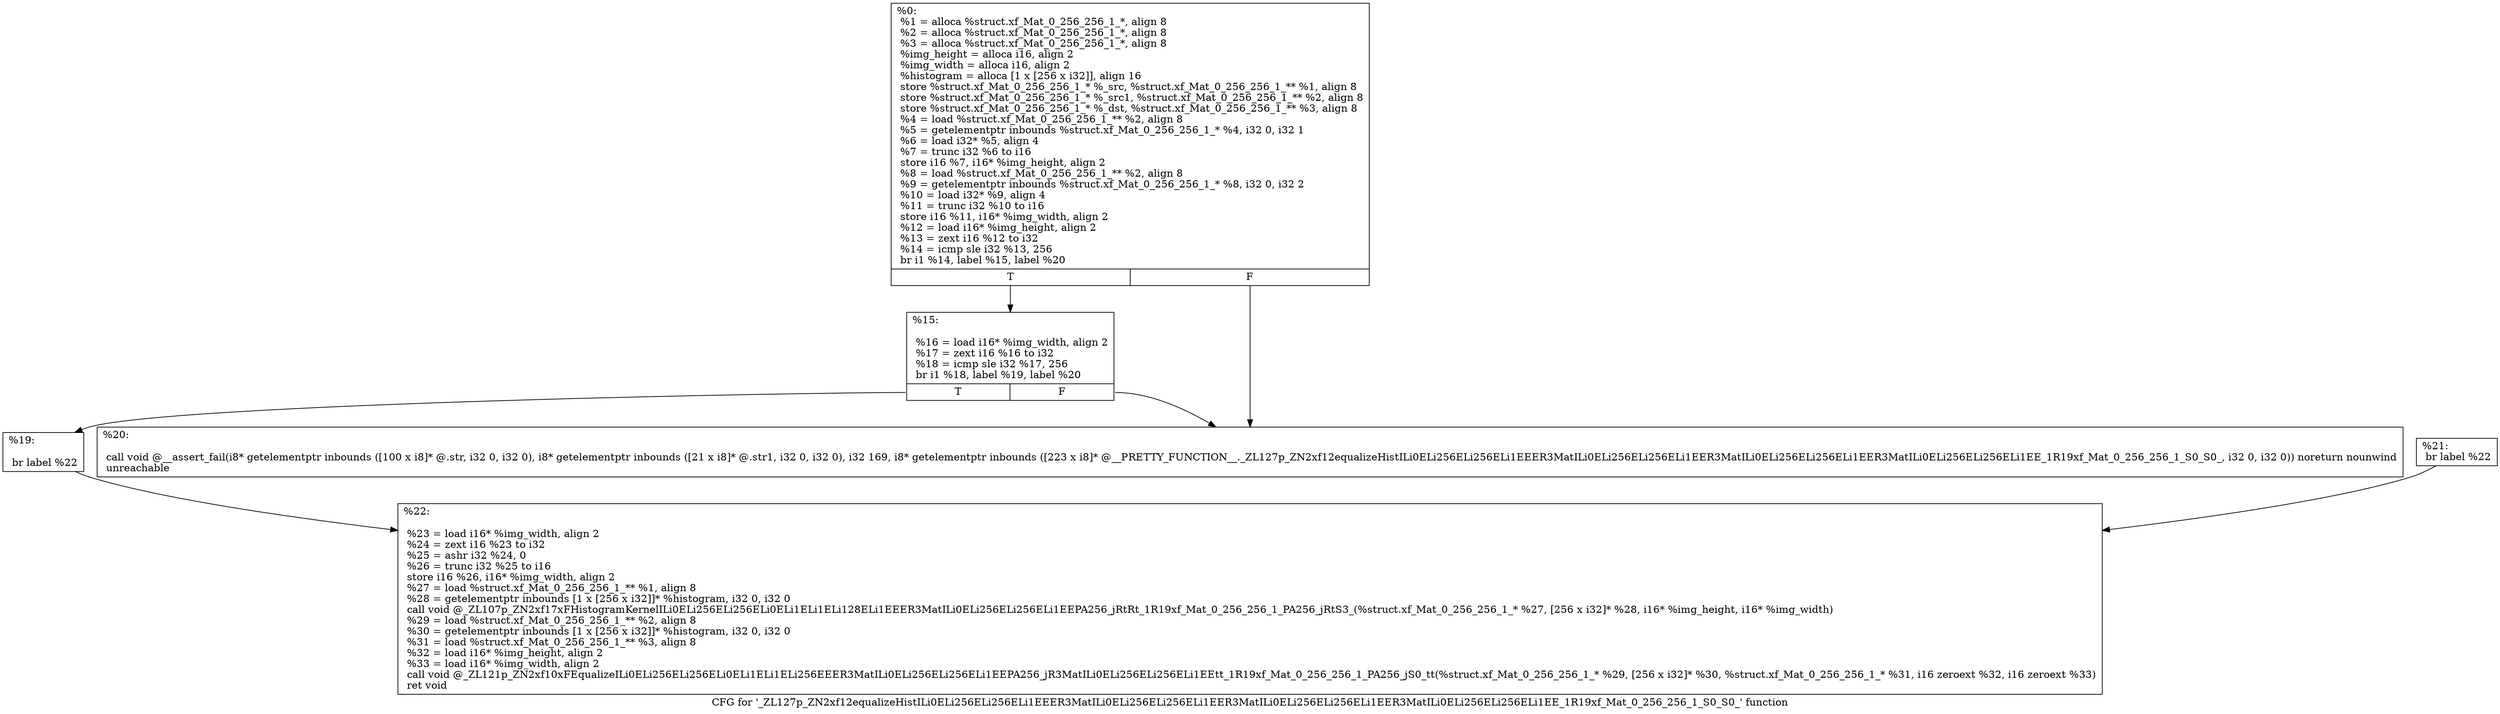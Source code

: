 digraph "CFG for '_ZL127p_ZN2xf12equalizeHistILi0ELi256ELi256ELi1EEER3MatILi0ELi256ELi256ELi1EER3MatILi0ELi256ELi256ELi1EER3MatILi0ELi256ELi256ELi1EE_1R19xf_Mat_0_256_256_1_S0_S0_' function" {
	label="CFG for '_ZL127p_ZN2xf12equalizeHistILi0ELi256ELi256ELi1EEER3MatILi0ELi256ELi256ELi1EER3MatILi0ELi256ELi256ELi1EER3MatILi0ELi256ELi256ELi1EE_1R19xf_Mat_0_256_256_1_S0_S0_' function";

	Node0x142fa30 [shape=record,label="{%0:\l  %1 = alloca %struct.xf_Mat_0_256_256_1_*, align 8\l  %2 = alloca %struct.xf_Mat_0_256_256_1_*, align 8\l  %3 = alloca %struct.xf_Mat_0_256_256_1_*, align 8\l  %img_height = alloca i16, align 2\l  %img_width = alloca i16, align 2\l  %histogram = alloca [1 x [256 x i32]], align 16\l  store %struct.xf_Mat_0_256_256_1_* %_src, %struct.xf_Mat_0_256_256_1_** %1, align 8\l  store %struct.xf_Mat_0_256_256_1_* %_src1, %struct.xf_Mat_0_256_256_1_** %2, align 8\l  store %struct.xf_Mat_0_256_256_1_* %_dst, %struct.xf_Mat_0_256_256_1_** %3, align 8\l  %4 = load %struct.xf_Mat_0_256_256_1_** %2, align 8\l  %5 = getelementptr inbounds %struct.xf_Mat_0_256_256_1_* %4, i32 0, i32 1\l  %6 = load i32* %5, align 4\l  %7 = trunc i32 %6 to i16\l  store i16 %7, i16* %img_height, align 2\l  %8 = load %struct.xf_Mat_0_256_256_1_** %2, align 8\l  %9 = getelementptr inbounds %struct.xf_Mat_0_256_256_1_* %8, i32 0, i32 2\l  %10 = load i32* %9, align 4\l  %11 = trunc i32 %10 to i16\l  store i16 %11, i16* %img_width, align 2\l  %12 = load i16* %img_height, align 2\l  %13 = zext i16 %12 to i32\l  %14 = icmp sle i32 %13, 256\l  br i1 %14, label %15, label %20\l|{<s0>T|<s1>F}}"];
	Node0x142fa30:s0 -> Node0x1430700;
	Node0x142fa30:s1 -> Node0x1430760;
	Node0x1430700 [shape=record,label="{%15:\l\l  %16 = load i16* %img_width, align 2\l  %17 = zext i16 %16 to i32\l  %18 = icmp sle i32 %17, 256\l  br i1 %18, label %19, label %20\l|{<s0>T|<s1>F}}"];
	Node0x1430700:s0 -> Node0x1430970;
	Node0x1430700:s1 -> Node0x1430760;
	Node0x1430970 [shape=record,label="{%19:\l\l  br label %22\l}"];
	Node0x1430970 -> Node0x1430a80;
	Node0x1430760 [shape=record,label="{%20:\l\l  call void @__assert_fail(i8* getelementptr inbounds ([100 x i8]* @.str, i32 0, i32 0), i8* getelementptr inbounds ([21 x i8]* @.str1, i32 0, i32 0), i32 169, i8* getelementptr inbounds ([223 x i8]* @__PRETTY_FUNCTION__._ZL127p_ZN2xf12equalizeHistILi0ELi256ELi256ELi1EEER3MatILi0ELi256ELi256ELi1EER3MatILi0ELi256ELi256ELi1EER3MatILi0ELi256ELi256ELi1EE_1R19xf_Mat_0_256_256_1_S0_S0_, i32 0, i32 0)) noreturn nounwind\l  unreachable\l}"];
	Node0x14310d0 [shape=record,label="{%21:                                                  \l  br label %22\l}"];
	Node0x14310d0 -> Node0x1430a80;
	Node0x1430a80 [shape=record,label="{%22:\l\l  %23 = load i16* %img_width, align 2\l  %24 = zext i16 %23 to i32\l  %25 = ashr i32 %24, 0\l  %26 = trunc i32 %25 to i16\l  store i16 %26, i16* %img_width, align 2\l  %27 = load %struct.xf_Mat_0_256_256_1_** %1, align 8\l  %28 = getelementptr inbounds [1 x [256 x i32]]* %histogram, i32 0, i32 0\l  call void @_ZL107p_ZN2xf17xFHistogramKernelILi0ELi256ELi256ELi0ELi1ELi1ELi128ELi1EEER3MatILi0ELi256ELi256ELi1EEPA256_jRtRt_1R19xf_Mat_0_256_256_1_PA256_jRtS3_(%struct.xf_Mat_0_256_256_1_* %27, [256 x i32]* %28, i16* %img_height, i16* %img_width)\l  %29 = load %struct.xf_Mat_0_256_256_1_** %2, align 8\l  %30 = getelementptr inbounds [1 x [256 x i32]]* %histogram, i32 0, i32 0\l  %31 = load %struct.xf_Mat_0_256_256_1_** %3, align 8\l  %32 = load i16* %img_height, align 2\l  %33 = load i16* %img_width, align 2\l  call void @_ZL121p_ZN2xf10xFEqualizeILi0ELi256ELi256ELi0ELi1ELi1ELi256EEER3MatILi0ELi256ELi256ELi1EEPA256_jR3MatILi0ELi256ELi256ELi1EEtt_1R19xf_Mat_0_256_256_1_PA256_jS0_tt(%struct.xf_Mat_0_256_256_1_* %29, [256 x i32]* %30, %struct.xf_Mat_0_256_256_1_* %31, i16 zeroext %32, i16 zeroext %33)\l  ret void\l}"];
}
